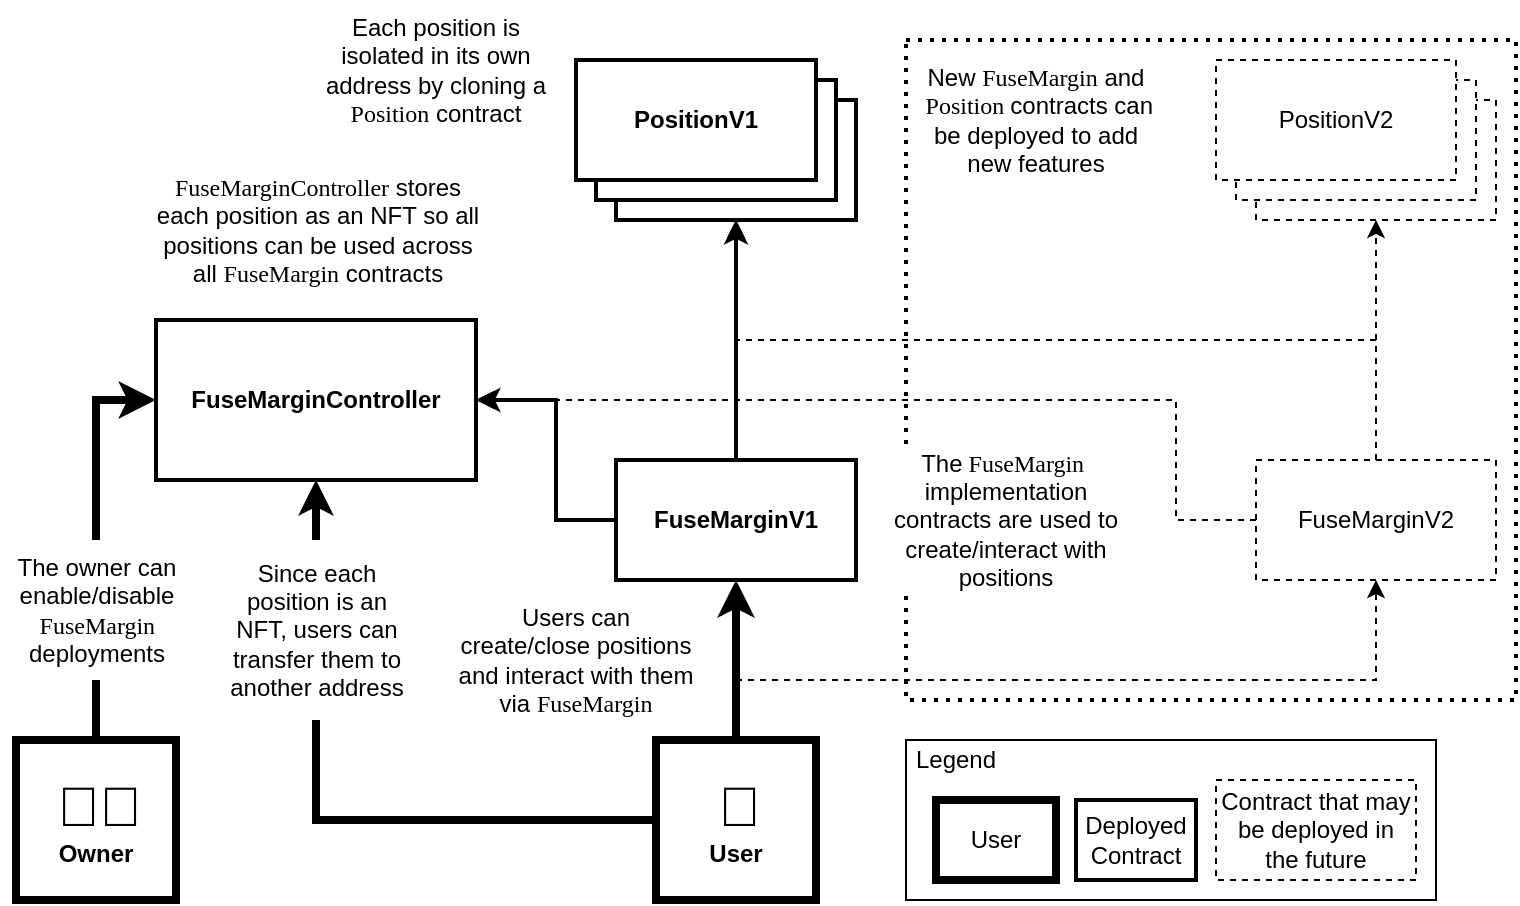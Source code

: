 <mxfile version="14.6.13" type="device"><diagram id="w27NkOK9aoj0jrE0MAH8" name="Page-1"><mxGraphModel dx="946" dy="623" grid="1" gridSize="10" guides="1" tooltips="1" connect="1" arrows="1" fold="1" page="1" pageScale="1" pageWidth="827" pageHeight="1169" math="0" shadow="0"><root><mxCell id="0"/><mxCell id="1" parent="0"/><mxCell id="rRsWS-uElG4rOs4BAu7t-55" value="" style="rounded=0;whiteSpace=wrap;html=1;glass=0;dashed=1;strokeColor=#000000;strokeWidth=2;fillColor=none;dashPattern=1 2;" parent="1" vertex="1"><mxGeometry x="455" y="60" width="305" height="330" as="geometry"/></mxCell><mxCell id="rRsWS-uElG4rOs4BAu7t-3" value="&lt;b&gt;FuseMarginController&lt;/b&gt;" style="rounded=0;whiteSpace=wrap;html=1;strokeWidth=2;" parent="1" vertex="1"><mxGeometry x="80" y="200" width="160" height="80" as="geometry"/></mxCell><mxCell id="rRsWS-uElG4rOs4BAu7t-11" style="edgeStyle=orthogonalEdgeStyle;rounded=0;orthogonalLoop=1;jettySize=auto;html=1;exitX=0.5;exitY=0;exitDx=0;exitDy=0;entryX=0.5;entryY=1;entryDx=0;entryDy=0;strokeWidth=2;" parent="1" source="rRsWS-uElG4rOs4BAu7t-6" target="rRsWS-uElG4rOs4BAu7t-7" edge="1"><mxGeometry relative="1" as="geometry"/></mxCell><mxCell id="rRsWS-uElG4rOs4BAu7t-18" style="edgeStyle=orthogonalEdgeStyle;rounded=0;orthogonalLoop=1;jettySize=auto;html=1;exitX=0;exitY=0.5;exitDx=0;exitDy=0;strokeWidth=2;" parent="1" source="rRsWS-uElG4rOs4BAu7t-6" target="rRsWS-uElG4rOs4BAu7t-3" edge="1"><mxGeometry relative="1" as="geometry"><Array as="points"><mxPoint x="280" y="300"/><mxPoint x="280" y="240"/></Array></mxGeometry></mxCell><mxCell id="rRsWS-uElG4rOs4BAu7t-6" value="&lt;b&gt;FuseMarginV1&lt;/b&gt;" style="rounded=0;whiteSpace=wrap;html=1;strokeWidth=2;" parent="1" vertex="1"><mxGeometry x="310" y="270" width="120" height="60" as="geometry"/></mxCell><mxCell id="rRsWS-uElG4rOs4BAu7t-7" value="&lt;b&gt;PositionV1&lt;/b&gt;" style="rounded=0;whiteSpace=wrap;html=1;strokeWidth=2;" parent="1" vertex="1"><mxGeometry x="310" y="90" width="120" height="60" as="geometry"/></mxCell><mxCell id="rRsWS-uElG4rOs4BAu7t-49" style="edgeStyle=orthogonalEdgeStyle;rounded=0;orthogonalLoop=1;jettySize=auto;html=1;exitX=0;exitY=0.5;exitDx=0;exitDy=0;strokeColor=#000000;strokeWidth=1;fillColor=#000000;dashed=1;" parent="1" source="rRsWS-uElG4rOs4BAu7t-8" edge="1"><mxGeometry relative="1" as="geometry"><mxPoint x="240" y="240" as="targetPoint"/><Array as="points"><mxPoint x="590" y="300"/><mxPoint x="590" y="240"/></Array></mxGeometry></mxCell><mxCell id="rRsWS-uElG4rOs4BAu7t-53" style="edgeStyle=orthogonalEdgeStyle;rounded=0;orthogonalLoop=1;jettySize=auto;html=1;exitX=0.5;exitY=0;exitDx=0;exitDy=0;entryX=0.5;entryY=1;entryDx=0;entryDy=0;dashed=1;strokeColor=#000000;strokeWidth=1;fillColor=#000000;" parent="1" source="rRsWS-uElG4rOs4BAu7t-8" target="rRsWS-uElG4rOs4BAu7t-9" edge="1"><mxGeometry relative="1" as="geometry"/></mxCell><mxCell id="rRsWS-uElG4rOs4BAu7t-54" style="edgeStyle=orthogonalEdgeStyle;rounded=0;orthogonalLoop=1;jettySize=auto;html=1;exitX=0.5;exitY=0;exitDx=0;exitDy=0;entryX=0.5;entryY=1;entryDx=0;entryDy=0;dashed=1;strokeColor=#000000;strokeWidth=1;fillColor=#000000;" parent="1" source="rRsWS-uElG4rOs4BAu7t-8" target="rRsWS-uElG4rOs4BAu7t-7" edge="1"><mxGeometry relative="1" as="geometry"/></mxCell><mxCell id="rRsWS-uElG4rOs4BAu7t-8" value="FuseMarginV2" style="rounded=0;whiteSpace=wrap;html=1;dashed=1;" parent="1" vertex="1"><mxGeometry x="630" y="270" width="120" height="60" as="geometry"/></mxCell><mxCell id="rRsWS-uElG4rOs4BAu7t-9" value="&lt;b&gt;PositionV2&lt;/b&gt;" style="rounded=0;whiteSpace=wrap;html=1;dashed=1;" parent="1" vertex="1"><mxGeometry x="630" y="90" width="120" height="60" as="geometry"/></mxCell><mxCell id="rRsWS-uElG4rOs4BAu7t-24" style="edgeStyle=orthogonalEdgeStyle;rounded=0;orthogonalLoop=1;jettySize=auto;html=1;exitX=0.5;exitY=0;exitDx=0;exitDy=0;entryX=0.5;entryY=1;entryDx=0;entryDy=0;strokeWidth=4;fillColor=#000000;" parent="1" source="rRsWS-uElG4rOs4BAu7t-23" target="rRsWS-uElG4rOs4BAu7t-6" edge="1"><mxGeometry relative="1" as="geometry"/></mxCell><mxCell id="rRsWS-uElG4rOs4BAu7t-25" style="edgeStyle=orthogonalEdgeStyle;rounded=0;orthogonalLoop=1;jettySize=auto;html=1;exitX=0;exitY=0.5;exitDx=0;exitDy=0;entryX=0.5;entryY=1;entryDx=0;entryDy=0;strokeWidth=4;fillColor=#000000;endSize=5;" parent="1" source="rRsWS-uElG4rOs4BAu7t-23" target="rRsWS-uElG4rOs4BAu7t-3" edge="1"><mxGeometry relative="1" as="geometry"/></mxCell><mxCell id="rRsWS-uElG4rOs4BAu7t-28" style="edgeStyle=orthogonalEdgeStyle;rounded=0;orthogonalLoop=1;jettySize=auto;html=1;exitX=0.5;exitY=0;exitDx=0;exitDy=0;entryX=0.5;entryY=1;entryDx=0;entryDy=0;dashed=1;strokeColor=#000000;strokeWidth=1;fillColor=#000000;" parent="1" source="rRsWS-uElG4rOs4BAu7t-23" target="rRsWS-uElG4rOs4BAu7t-8" edge="1"><mxGeometry relative="1" as="geometry"><Array as="points"><mxPoint x="370" y="380"/><mxPoint x="690" y="380"/></Array></mxGeometry></mxCell><mxCell id="rRsWS-uElG4rOs4BAu7t-23" value="&amp;nbsp;&lt;font style=&quot;font-size: 28px&quot;&gt;🤑&lt;/font&gt;&lt;br&gt;&lt;b&gt;User&lt;/b&gt;" style="whiteSpace=wrap;html=1;aspect=fixed;strokeWidth=4;" parent="1" vertex="1"><mxGeometry x="330" y="410" width="80" height="80" as="geometry"/></mxCell><mxCell id="rRsWS-uElG4rOs4BAu7t-32" value="&lt;b&gt;PositionV1&lt;/b&gt;" style="rounded=0;whiteSpace=wrap;html=1;strokeWidth=2;" parent="1" vertex="1"><mxGeometry x="300" y="80" width="120" height="60" as="geometry"/></mxCell><mxCell id="rRsWS-uElG4rOs4BAu7t-33" value="&lt;b&gt;PositionV1&lt;br&gt;&lt;/b&gt;" style="rounded=0;whiteSpace=wrap;html=1;strokeWidth=2;" parent="1" vertex="1"><mxGeometry x="290" y="70" width="120" height="60" as="geometry"/></mxCell><mxCell id="rRsWS-uElG4rOs4BAu7t-39" value="New&amp;nbsp;&lt;span style=&quot;font-family: &amp;#34;inconsolata&amp;#34;&quot;&gt;FuseMargin&lt;/span&gt;&amp;nbsp;and&lt;br&gt;&amp;nbsp;&lt;span style=&quot;font-family: &amp;#34;inconsolata&amp;#34;&quot;&gt;Position&amp;nbsp;&lt;/span&gt;contracts can be deployed to add new features" style="text;html=1;strokeColor=none;align=center;verticalAlign=middle;whiteSpace=wrap;rounded=0;glass=0;dashed=1;fillColor=#ffffff;" parent="1" vertex="1"><mxGeometry x="460" y="65" width="120" height="70" as="geometry"/></mxCell><mxCell id="rRsWS-uElG4rOs4BAu7t-43" value="&lt;font data-font-src=&quot;https://fonts.googleapis.com/css?family=Inconsolata&quot;&gt;Each position is isolated in its own address by cloning a &lt;font face=&quot;Inconsolata&quot; data-font-src=&quot;https://fonts.googleapis.com/css?family=Inconsolata&quot;&gt;Position&lt;/font&gt; contract&lt;/font&gt;" style="text;html=1;strokeColor=none;align=center;verticalAlign=middle;whiteSpace=wrap;rounded=0;glass=0;dashed=1;dashPattern=1 2;fillColor=#ffffff;" parent="1" vertex="1"><mxGeometry x="160" y="40" width="120" height="70" as="geometry"/></mxCell><mxCell id="rRsWS-uElG4rOs4BAu7t-46" style="edgeStyle=orthogonalEdgeStyle;rounded=0;orthogonalLoop=1;jettySize=auto;html=1;exitX=0.5;exitY=0;exitDx=0;exitDy=0;entryX=0;entryY=0.5;entryDx=0;entryDy=0;strokeColor=#000000;strokeWidth=4;fillColor=#000000;" parent="1" source="rRsWS-uElG4rOs4BAu7t-45" target="rRsWS-uElG4rOs4BAu7t-3" edge="1"><mxGeometry relative="1" as="geometry"/></mxCell><mxCell id="rRsWS-uElG4rOs4BAu7t-45" value="&amp;nbsp;&lt;font style=&quot;font-size: 28px&quot;&gt;🧑‍💻&lt;/font&gt;&lt;br&gt;&lt;b&gt;Owner&lt;/b&gt;" style="whiteSpace=wrap;html=1;aspect=fixed;strokeWidth=4;" parent="1" vertex="1"><mxGeometry x="10" y="410" width="80" height="80" as="geometry"/></mxCell><mxCell id="rRsWS-uElG4rOs4BAu7t-47" value="The owner can enable/disable&lt;br&gt;&amp;nbsp;&lt;font face=&quot;Inconsolata&quot; data-font-src=&quot;https://fonts.googleapis.com/css?family=Inconsolata&quot;&gt;FuseMargin&amp;nbsp;&lt;br&gt;&lt;/font&gt;deployments" style="text;html=1;strokeColor=none;align=center;verticalAlign=middle;whiteSpace=wrap;rounded=0;glass=0;dashed=1;dashPattern=1 4;fillColor=#ffffff;" parent="1" vertex="1"><mxGeometry x="2.5" y="310" width="95" height="70" as="geometry"/></mxCell><mxCell id="rRsWS-uElG4rOs4BAu7t-51" value="&lt;b&gt;PositionV2&lt;/b&gt;" style="rounded=0;whiteSpace=wrap;html=1;dashed=1;" parent="1" vertex="1"><mxGeometry x="620" y="80" width="120" height="60" as="geometry"/></mxCell><mxCell id="rRsWS-uElG4rOs4BAu7t-52" value="PositionV2" style="rounded=0;whiteSpace=wrap;html=1;dashed=1;" parent="1" vertex="1"><mxGeometry x="610" y="70" width="120" height="60" as="geometry"/></mxCell><mxCell id="rRsWS-uElG4rOs4BAu7t-42" value="&lt;font data-font-src=&quot;https://fonts.googleapis.com/css?family=Inconsolata&quot;&gt;The&lt;/font&gt;&lt;font face=&quot;Inconsolata&quot; data-font-src=&quot;https://fonts.googleapis.com/css?family=Inconsolata&quot;&gt; FuseMargin&lt;/font&gt;&amp;nbsp;&lt;br&gt;implementation contracts are used to create/interact with positions" style="text;html=1;strokeColor=none;align=center;verticalAlign=middle;whiteSpace=wrap;rounded=0;glass=0;dashed=1;fillColor=#ffffff;" parent="1" vertex="1"><mxGeometry x="440" y="265" width="130" height="70" as="geometry"/></mxCell><mxCell id="rRsWS-uElG4rOs4BAu7t-56" value="Users can create/close positions and interact with them via &lt;font face=&quot;Inconsolata&quot; data-font-src=&quot;https://fonts.googleapis.com/css?family=Inconsolata&quot;&gt;FuseMargin&lt;/font&gt;" style="text;html=1;strokeColor=none;align=center;verticalAlign=middle;whiteSpace=wrap;rounded=0;glass=0;dashed=1;dashPattern=1 4;fillColor=#ffffff;" parent="1" vertex="1"><mxGeometry x="230" y="340" width="120" height="60" as="geometry"/></mxCell><mxCell id="rRsWS-uElG4rOs4BAu7t-57" value="Since each position is an NFT, users can transfer them to another address" style="text;html=1;strokeColor=none;align=center;verticalAlign=middle;whiteSpace=wrap;rounded=0;glass=0;dashed=1;dashPattern=1 4;fillColor=#ffffff;" parent="1" vertex="1"><mxGeometry x="111.25" y="310" width="98.75" height="90" as="geometry"/></mxCell><mxCell id="U1iLcNEE7qCdS2c1o4Ja-1" value="&lt;font face=&quot;Inconsolata&quot; data-font-src=&quot;https://fonts.googleapis.com/css?family=Inconsolata&quot;&gt;FuseMarginController&lt;/font&gt; stores each position as an NFT so all positions can be used across all &lt;font face=&quot;Inconsolata&quot; data-font-src=&quot;https://fonts.googleapis.com/css?family=Inconsolata&quot;&gt;FuseMargin&lt;/font&gt; contracts" style="text;html=1;strokeColor=none;align=center;verticalAlign=middle;whiteSpace=wrap;rounded=0;glass=0;dashed=1;dashPattern=1 4;fillColor=#ffffff;" parent="1" vertex="1"><mxGeometry x="76.79" y="120" width="167.66" height="70" as="geometry"/></mxCell><mxCell id="U1iLcNEE7qCdS2c1o4Ja-4" value="" style="rounded=0;whiteSpace=wrap;html=1;glass=0;strokeColor=#000000;strokeWidth=1;fillColor=none;" parent="1" vertex="1"><mxGeometry x="455" y="410" width="265" height="80" as="geometry"/></mxCell><mxCell id="U1iLcNEE7qCdS2c1o4Ja-5" value="Legend" style="text;html=1;strokeColor=none;fillColor=none;align=center;verticalAlign=middle;whiteSpace=wrap;rounded=0;glass=0;" parent="1" vertex="1"><mxGeometry x="460" y="410" width="40" height="20" as="geometry"/></mxCell><mxCell id="U1iLcNEE7qCdS2c1o4Ja-6" value="Deployed Contract" style="rounded=0;whiteSpace=wrap;html=1;glass=0;strokeColor=#000000;strokeWidth=2;fillColor=none;" parent="1" vertex="1"><mxGeometry x="540" y="440" width="60" height="40" as="geometry"/></mxCell><mxCell id="U1iLcNEE7qCdS2c1o4Ja-7" value="User" style="rounded=0;whiteSpace=wrap;html=1;glass=0;strokeColor=#000000;strokeWidth=4;fillColor=none;" parent="1" vertex="1"><mxGeometry x="470" y="440" width="60" height="40" as="geometry"/></mxCell><mxCell id="U1iLcNEE7qCdS2c1o4Ja-8" value="Contract that may be deployed in the future" style="rounded=0;whiteSpace=wrap;html=1;glass=0;strokeColor=#000000;strokeWidth=1;fillColor=none;dashed=1;" parent="1" vertex="1"><mxGeometry x="610" y="430" width="100" height="50" as="geometry"/></mxCell></root></mxGraphModel></diagram></mxfile>
